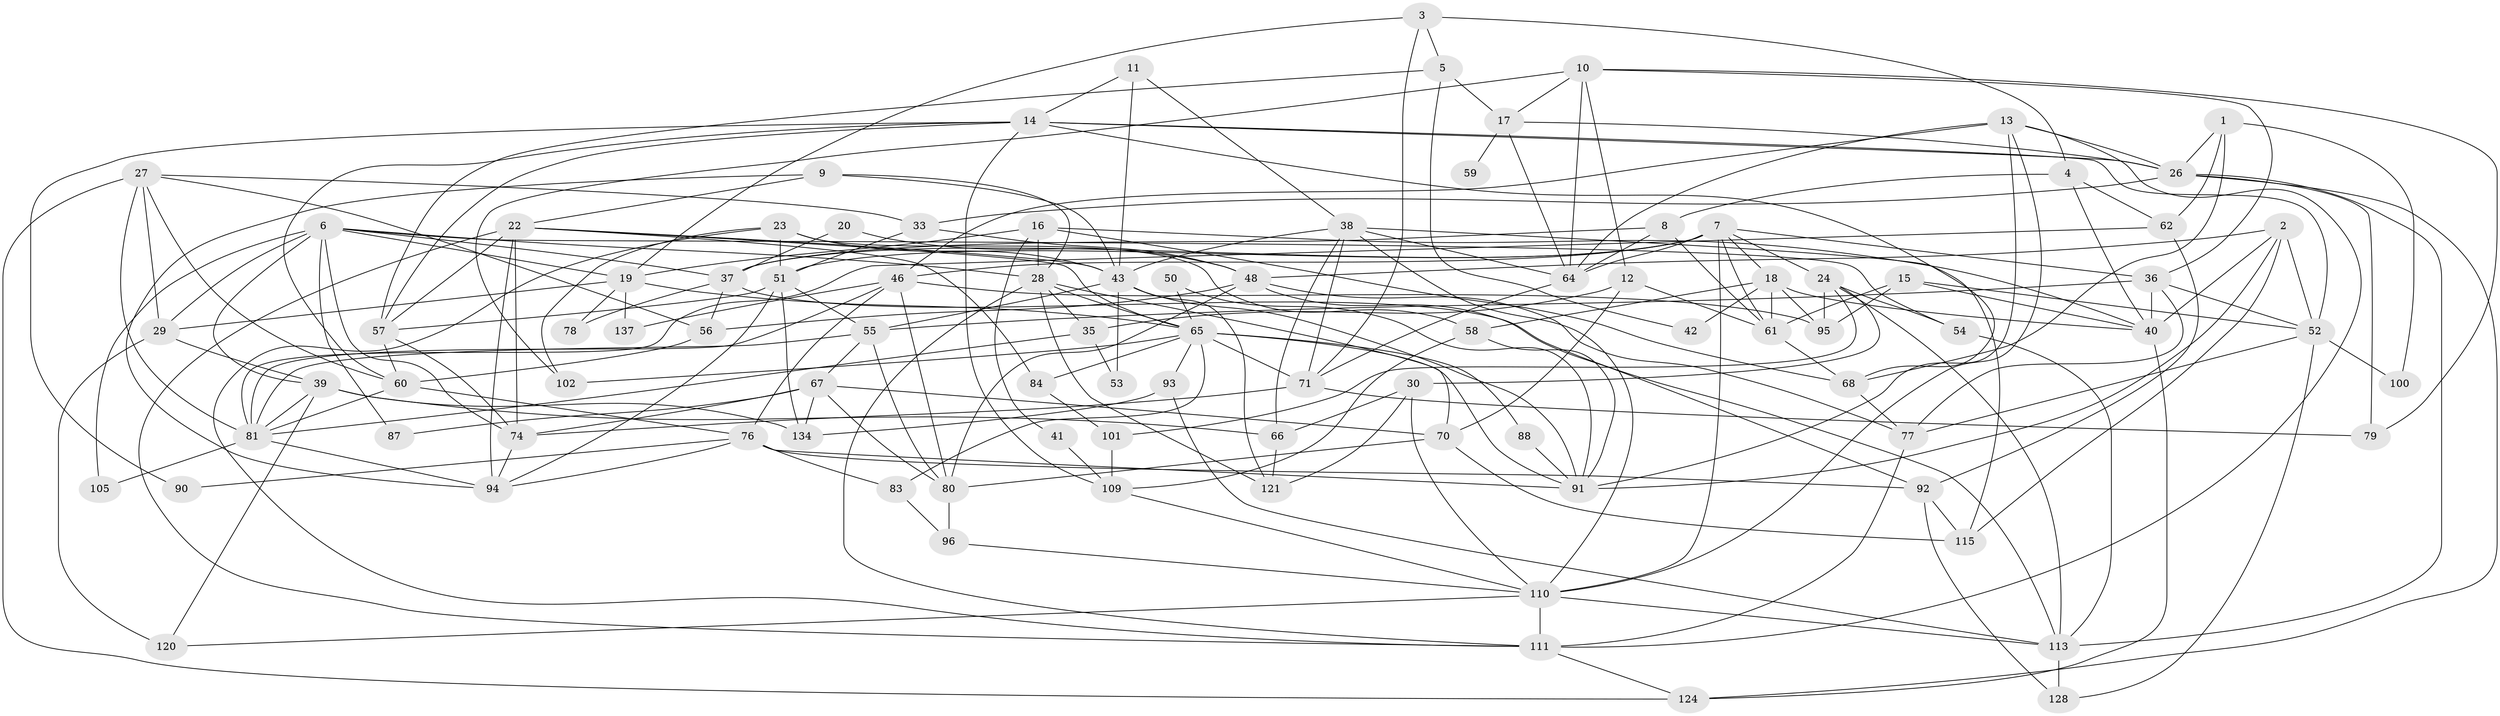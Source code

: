 // Generated by graph-tools (version 1.1) at 2025/52/02/27/25 19:52:05]
// undirected, 93 vertices, 232 edges
graph export_dot {
graph [start="1"]
  node [color=gray90,style=filled];
  1;
  2 [super="+49"];
  3 [super="+75"];
  4 [super="+138"];
  5;
  6 [super="+32"];
  7 [super="+98"];
  8;
  9 [super="+89"];
  10 [super="+21"];
  11;
  12 [super="+34"];
  13 [super="+103"];
  14 [super="+135"];
  15;
  16 [super="+142"];
  17 [super="+126"];
  18 [super="+47"];
  19 [super="+130"];
  20;
  22 [super="+31"];
  23 [super="+45"];
  24 [super="+25"];
  26 [super="+139"];
  27 [super="+63"];
  28 [super="+86"];
  29 [super="+129"];
  30;
  33;
  35;
  36 [super="+132"];
  37 [super="+99"];
  38 [super="+117"];
  39 [super="+127"];
  40 [super="+69"];
  41;
  42;
  43 [super="+44"];
  46 [super="+107"];
  48 [super="+72"];
  50;
  51;
  52 [super="+116"];
  53;
  54;
  55 [super="+125"];
  56;
  57 [super="+133"];
  58 [super="+73"];
  59;
  60 [super="+97"];
  61 [super="+104"];
  62;
  64 [super="+123"];
  65 [super="+82"];
  66;
  67 [super="+131"];
  68 [super="+106"];
  70 [super="+108"];
  71 [super="+112"];
  74 [super="+114"];
  76 [super="+118"];
  77 [super="+85"];
  78;
  79;
  80;
  81 [super="+119"];
  83;
  84;
  87;
  88;
  90;
  91 [super="+141"];
  92 [super="+143"];
  93;
  94;
  95 [super="+140"];
  96;
  100;
  101;
  102;
  105;
  109;
  110 [super="+122"];
  111;
  113 [super="+136"];
  115;
  120;
  121;
  124;
  128;
  134;
  137;
  1 -- 62;
  1 -- 100;
  1 -- 26;
  1 -- 68;
  2 -- 48;
  2 -- 40;
  2 -- 52;
  2 -- 115;
  2 -- 91;
  3 -- 5;
  3 -- 71;
  3 -- 19;
  3 -- 4;
  4 -- 40;
  4 -- 62;
  4 -- 8;
  5 -- 17;
  5 -- 42;
  5 -- 57;
  6 -- 37;
  6 -- 87;
  6 -- 105;
  6 -- 74;
  6 -- 19;
  6 -- 54;
  6 -- 28;
  6 -- 39;
  6 -- 29;
  7 -- 18;
  7 -- 36;
  7 -- 64;
  7 -- 51;
  7 -- 37;
  7 -- 24;
  7 -- 110;
  7 -- 61;
  7 -- 46;
  8 -- 61;
  8 -- 37;
  8 -- 64;
  9 -- 94;
  9 -- 43;
  9 -- 28;
  9 -- 22;
  10 -- 79;
  10 -- 36;
  10 -- 12;
  10 -- 64;
  10 -- 17;
  10 -- 102;
  11 -- 14;
  11 -- 38;
  11 -- 43;
  12 -- 35;
  12 -- 70;
  12 -- 61;
  13 -- 64;
  13 -- 91;
  13 -- 110;
  13 -- 26;
  13 -- 46;
  13 -- 111;
  14 -- 68;
  14 -- 90;
  14 -- 60;
  14 -- 57;
  14 -- 26;
  14 -- 52;
  14 -- 109;
  15 -- 61;
  15 -- 52;
  15 -- 95;
  15 -- 40;
  16 -- 19;
  16 -- 41;
  16 -- 68;
  16 -- 40;
  16 -- 28;
  17 -- 26;
  17 -- 59 [weight=2];
  17 -- 64;
  18 -- 61;
  18 -- 58 [weight=2];
  18 -- 95;
  18 -- 40;
  18 -- 42;
  19 -- 78;
  19 -- 65;
  19 -- 137;
  19 -- 29;
  20 -- 48;
  20 -- 37;
  22 -- 94;
  22 -- 57;
  22 -- 65;
  22 -- 43;
  22 -- 74;
  22 -- 84;
  22 -- 111;
  23 -- 111;
  23 -- 51;
  23 -- 58;
  23 -- 102;
  23 -- 43;
  24 -- 113;
  24 -- 101;
  24 -- 54;
  24 -- 30;
  24 -- 95;
  26 -- 33;
  26 -- 113;
  26 -- 124;
  26 -- 79;
  27 -- 29;
  27 -- 33;
  27 -- 56;
  27 -- 81;
  27 -- 124;
  27 -- 60;
  28 -- 35;
  28 -- 65;
  28 -- 111;
  28 -- 121;
  28 -- 70;
  29 -- 120;
  29 -- 39;
  30 -- 66;
  30 -- 121;
  30 -- 110;
  33 -- 51;
  33 -- 48;
  35 -- 53;
  35 -- 81;
  36 -- 40;
  36 -- 77;
  36 -- 52;
  36 -- 55;
  37 -- 113;
  37 -- 56;
  37 -- 78;
  38 -- 110;
  38 -- 66;
  38 -- 115;
  38 -- 71;
  38 -- 43;
  38 -- 64;
  39 -- 81;
  39 -- 134;
  39 -- 120;
  39 -- 66;
  40 -- 124;
  41 -- 109;
  43 -- 55;
  43 -- 53;
  43 -- 121;
  43 -- 91;
  46 -- 76;
  46 -- 137;
  46 -- 80;
  46 -- 95;
  46 -- 81;
  48 -- 56;
  48 -- 80;
  48 -- 92;
  48 -- 77;
  50 -- 65;
  50 -- 91;
  51 -- 94;
  51 -- 134;
  51 -- 55;
  51 -- 57;
  52 -- 77;
  52 -- 100;
  52 -- 128;
  54 -- 113;
  55 -- 67;
  55 -- 80;
  55 -- 81 [weight=2];
  56 -- 60;
  57 -- 74;
  57 -- 60;
  58 -- 109;
  58 -- 91;
  60 -- 76;
  60 -- 81;
  61 -- 68;
  62 -- 81;
  62 -- 92;
  64 -- 71;
  65 -- 84;
  65 -- 91;
  65 -- 71;
  65 -- 83;
  65 -- 102;
  65 -- 88;
  65 -- 93;
  66 -- 121;
  67 -- 70;
  67 -- 134;
  67 -- 80;
  67 -- 74;
  67 -- 87;
  68 -- 77;
  70 -- 115;
  70 -- 80;
  71 -- 74;
  71 -- 79;
  74 -- 94;
  76 -- 94;
  76 -- 90;
  76 -- 83;
  76 -- 92;
  76 -- 91;
  77 -- 111;
  80 -- 96;
  81 -- 105;
  81 -- 94;
  83 -- 96;
  84 -- 101;
  88 -- 91;
  92 -- 128;
  92 -- 115;
  93 -- 113;
  93 -- 134;
  96 -- 110;
  101 -- 109;
  109 -- 110;
  110 -- 111;
  110 -- 113;
  110 -- 120;
  111 -- 124;
  113 -- 128;
}

